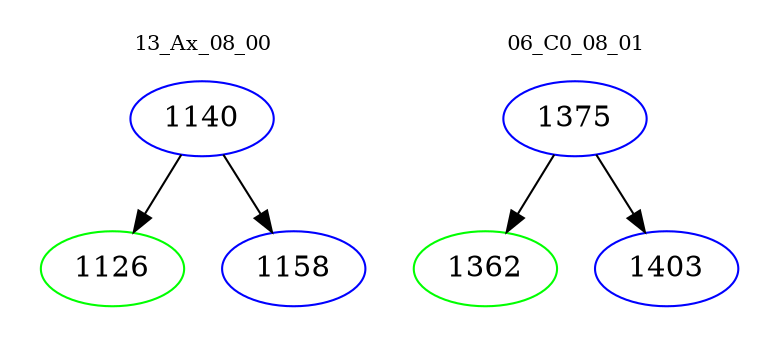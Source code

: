 digraph{
subgraph cluster_0 {
color = white
label = "13_Ax_08_00";
fontsize=10;
T0_1140 [label="1140", color="blue"]
T0_1140 -> T0_1126 [color="black"]
T0_1126 [label="1126", color="green"]
T0_1140 -> T0_1158 [color="black"]
T0_1158 [label="1158", color="blue"]
}
subgraph cluster_1 {
color = white
label = "06_C0_08_01";
fontsize=10;
T1_1375 [label="1375", color="blue"]
T1_1375 -> T1_1362 [color="black"]
T1_1362 [label="1362", color="green"]
T1_1375 -> T1_1403 [color="black"]
T1_1403 [label="1403", color="blue"]
}
}
